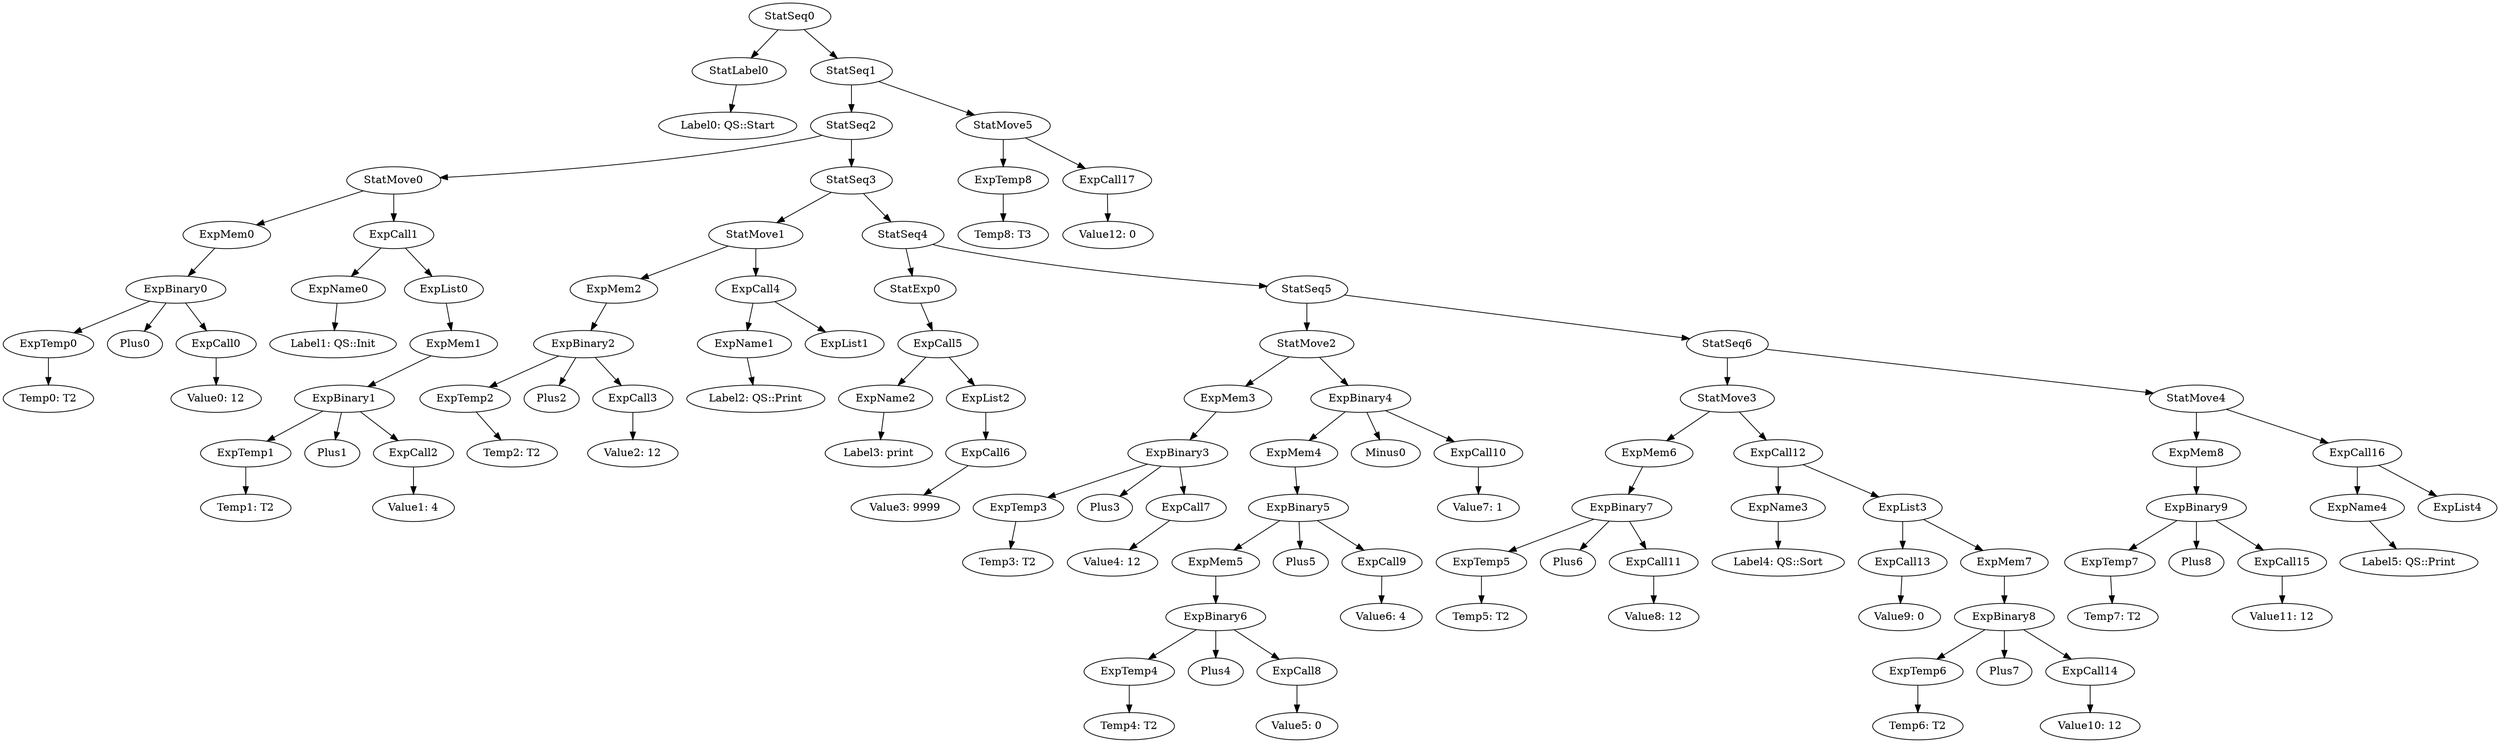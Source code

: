 digraph {
	ordering = out;
	ExpCall17 -> "Value12: 0";
	StatMove5 -> ExpTemp8;
	StatMove5 -> ExpCall17;
	ExpCall16 -> ExpName4;
	ExpCall16 -> ExpList4;
	StatMove4 -> ExpMem8;
	StatMove4 -> ExpCall16;
	StatSeq1 -> StatSeq2;
	StatSeq1 -> StatMove5;
	ExpMem8 -> ExpBinary9;
	ExpBinary9 -> ExpTemp7;
	ExpBinary9 -> Plus8;
	ExpBinary9 -> ExpCall15;
	StatSeq6 -> StatMove3;
	StatSeq6 -> StatMove4;
	ExpCall14 -> "Value10: 12";
	ExpBinary8 -> ExpTemp6;
	ExpBinary8 -> Plus7;
	ExpBinary8 -> ExpCall14;
	ExpTemp6 -> "Temp6: T2";
	ExpList3 -> ExpCall13;
	ExpList3 -> ExpMem7;
	ExpCall12 -> ExpName3;
	ExpCall12 -> ExpList3;
	ExpName3 -> "Label4: QS::Sort";
	StatMove3 -> ExpMem6;
	StatMove3 -> ExpCall12;
	ExpMem6 -> ExpBinary7;
	ExpCall11 -> "Value8: 12";
	ExpCall4 -> ExpName1;
	ExpCall4 -> ExpList1;
	ExpCall5 -> ExpName2;
	ExpCall5 -> ExpList2;
	ExpName1 -> "Label2: QS::Print";
	StatMove1 -> ExpMem2;
	StatMove1 -> ExpCall4;
	StatSeq5 -> StatMove2;
	StatSeq5 -> StatSeq6;
	ExpTemp2 -> "Temp2: T2";
	StatSeq2 -> StatMove0;
	StatSeq2 -> StatSeq3;
	ExpMem1 -> ExpBinary1;
	ExpBinary0 -> ExpTemp0;
	ExpBinary0 -> Plus0;
	ExpBinary0 -> ExpCall0;
	ExpName4 -> "Label5: QS::Print";
	ExpMem4 -> ExpBinary5;
	ExpCall2 -> "Value1: 4";
	ExpCall7 -> "Value4: 12";
	StatMove0 -> ExpMem0;
	StatMove0 -> ExpCall1;
	ExpList0 -> ExpMem1;
	ExpCall1 -> ExpName0;
	ExpCall1 -> ExpList0;
	ExpMem2 -> ExpBinary2;
	ExpCall0 -> "Value0: 12";
	StatSeq4 -> StatExp0;
	StatSeq4 -> StatSeq5;
	ExpTemp7 -> "Temp7: T2";
	ExpTemp0 -> "Temp0: T2";
	StatExp0 -> ExpCall5;
	StatSeq0 -> StatLabel0;
	StatSeq0 -> StatSeq1;
	ExpTemp1 -> "Temp1: T2";
	ExpName2 -> "Label3: print";
	ExpTemp5 -> "Temp5: T2";
	ExpTemp8 -> "Temp8: T3";
	ExpCall13 -> "Value9: 0";
	ExpBinary7 -> ExpTemp5;
	ExpBinary7 -> Plus6;
	ExpBinary7 -> ExpCall11;
	ExpMem5 -> ExpBinary6;
	StatLabel0 -> "Label0: QS::Start";
	ExpBinary2 -> ExpTemp2;
	ExpBinary2 -> Plus2;
	ExpBinary2 -> ExpCall3;
	ExpCall3 -> "Value2: 12";
	ExpBinary1 -> ExpTemp1;
	ExpBinary1 -> Plus1;
	ExpBinary1 -> ExpCall2;
	ExpCall8 -> "Value5: 0";
	ExpMem0 -> ExpBinary0;
	ExpBinary6 -> ExpTemp4;
	ExpBinary6 -> Plus4;
	ExpBinary6 -> ExpCall8;
	ExpName0 -> "Label1: QS::Init";
	ExpMem7 -> ExpBinary8;
	StatSeq3 -> StatMove1;
	StatSeq3 -> StatSeq4;
	ExpCall6 -> "Value3: 9999";
	ExpBinary4 -> ExpMem4;
	ExpBinary4 -> Minus0;
	ExpBinary4 -> ExpCall10;
	ExpCall15 -> "Value11: 12";
	ExpList2 -> ExpCall6;
	ExpTemp3 -> "Temp3: T2";
	ExpCall10 -> "Value7: 1";
	ExpBinary3 -> ExpTemp3;
	ExpBinary3 -> Plus3;
	ExpBinary3 -> ExpCall7;
	ExpMem3 -> ExpBinary3;
	ExpCall9 -> "Value6: 4";
	StatMove2 -> ExpMem3;
	StatMove2 -> ExpBinary4;
	ExpTemp4 -> "Temp4: T2";
	ExpBinary5 -> ExpMem5;
	ExpBinary5 -> Plus5;
	ExpBinary5 -> ExpCall9;
}

